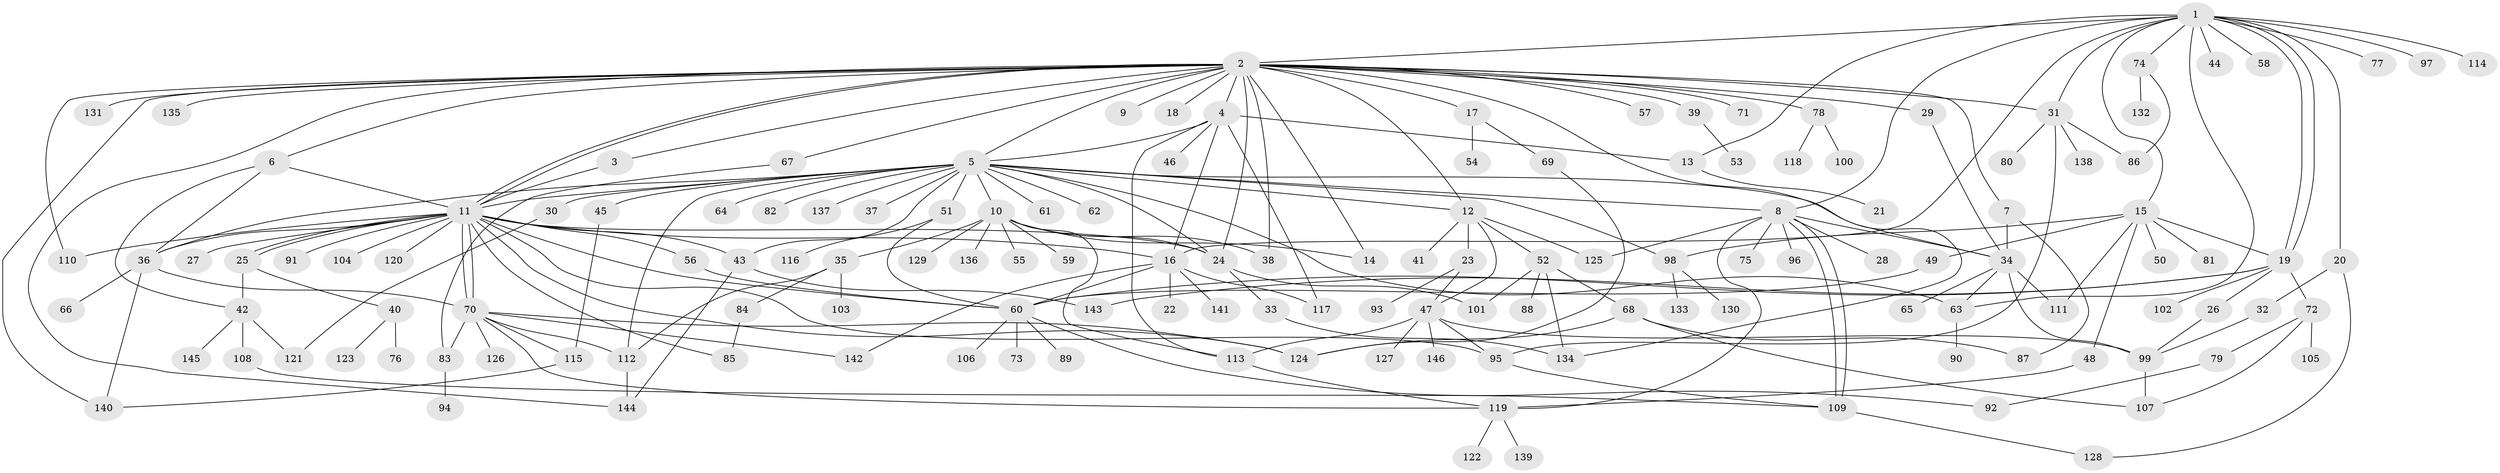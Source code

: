 // Generated by graph-tools (version 1.1) at 2025/48/03/09/25 04:48:14]
// undirected, 146 vertices, 223 edges
graph export_dot {
graph [start="1"]
  node [color=gray90,style=filled];
  1;
  2;
  3;
  4;
  5;
  6;
  7;
  8;
  9;
  10;
  11;
  12;
  13;
  14;
  15;
  16;
  17;
  18;
  19;
  20;
  21;
  22;
  23;
  24;
  25;
  26;
  27;
  28;
  29;
  30;
  31;
  32;
  33;
  34;
  35;
  36;
  37;
  38;
  39;
  40;
  41;
  42;
  43;
  44;
  45;
  46;
  47;
  48;
  49;
  50;
  51;
  52;
  53;
  54;
  55;
  56;
  57;
  58;
  59;
  60;
  61;
  62;
  63;
  64;
  65;
  66;
  67;
  68;
  69;
  70;
  71;
  72;
  73;
  74;
  75;
  76;
  77;
  78;
  79;
  80;
  81;
  82;
  83;
  84;
  85;
  86;
  87;
  88;
  89;
  90;
  91;
  92;
  93;
  94;
  95;
  96;
  97;
  98;
  99;
  100;
  101;
  102;
  103;
  104;
  105;
  106;
  107;
  108;
  109;
  110;
  111;
  112;
  113;
  114;
  115;
  116;
  117;
  118;
  119;
  120;
  121;
  122;
  123;
  124;
  125;
  126;
  127;
  128;
  129;
  130;
  131;
  132;
  133;
  134;
  135;
  136;
  137;
  138;
  139;
  140;
  141;
  142;
  143;
  144;
  145;
  146;
  1 -- 2;
  1 -- 8;
  1 -- 13;
  1 -- 15;
  1 -- 16;
  1 -- 19;
  1 -- 19;
  1 -- 20;
  1 -- 31;
  1 -- 44;
  1 -- 58;
  1 -- 63;
  1 -- 74;
  1 -- 77;
  1 -- 97;
  1 -- 114;
  2 -- 3;
  2 -- 4;
  2 -- 5;
  2 -- 6;
  2 -- 7;
  2 -- 9;
  2 -- 11;
  2 -- 11;
  2 -- 12;
  2 -- 14;
  2 -- 17;
  2 -- 18;
  2 -- 24;
  2 -- 29;
  2 -- 31;
  2 -- 38;
  2 -- 39;
  2 -- 57;
  2 -- 67;
  2 -- 71;
  2 -- 78;
  2 -- 110;
  2 -- 131;
  2 -- 134;
  2 -- 135;
  2 -- 140;
  2 -- 144;
  3 -- 11;
  4 -- 5;
  4 -- 13;
  4 -- 16;
  4 -- 46;
  4 -- 113;
  4 -- 117;
  5 -- 8;
  5 -- 10;
  5 -- 11;
  5 -- 12;
  5 -- 24;
  5 -- 30;
  5 -- 34;
  5 -- 36;
  5 -- 37;
  5 -- 43;
  5 -- 45;
  5 -- 51;
  5 -- 61;
  5 -- 62;
  5 -- 63;
  5 -- 64;
  5 -- 82;
  5 -- 98;
  5 -- 112;
  5 -- 137;
  6 -- 11;
  6 -- 36;
  6 -- 42;
  7 -- 34;
  7 -- 87;
  8 -- 28;
  8 -- 34;
  8 -- 75;
  8 -- 96;
  8 -- 109;
  8 -- 109;
  8 -- 119;
  8 -- 125;
  10 -- 14;
  10 -- 24;
  10 -- 35;
  10 -- 38;
  10 -- 55;
  10 -- 59;
  10 -- 113;
  10 -- 129;
  10 -- 136;
  11 -- 16;
  11 -- 24;
  11 -- 25;
  11 -- 25;
  11 -- 27;
  11 -- 36;
  11 -- 43;
  11 -- 56;
  11 -- 60;
  11 -- 70;
  11 -- 70;
  11 -- 85;
  11 -- 91;
  11 -- 95;
  11 -- 104;
  11 -- 110;
  11 -- 120;
  11 -- 124;
  12 -- 23;
  12 -- 41;
  12 -- 47;
  12 -- 52;
  12 -- 125;
  13 -- 21;
  15 -- 19;
  15 -- 48;
  15 -- 49;
  15 -- 50;
  15 -- 81;
  15 -- 98;
  15 -- 111;
  16 -- 22;
  16 -- 60;
  16 -- 117;
  16 -- 141;
  16 -- 142;
  17 -- 54;
  17 -- 69;
  19 -- 26;
  19 -- 60;
  19 -- 72;
  19 -- 102;
  19 -- 143;
  20 -- 32;
  20 -- 128;
  23 -- 47;
  23 -- 93;
  24 -- 33;
  24 -- 101;
  25 -- 40;
  25 -- 42;
  26 -- 99;
  29 -- 34;
  30 -- 121;
  31 -- 80;
  31 -- 86;
  31 -- 95;
  31 -- 138;
  32 -- 99;
  33 -- 134;
  34 -- 63;
  34 -- 65;
  34 -- 99;
  34 -- 111;
  35 -- 84;
  35 -- 103;
  35 -- 112;
  36 -- 66;
  36 -- 70;
  36 -- 140;
  39 -- 53;
  40 -- 76;
  40 -- 123;
  42 -- 108;
  42 -- 121;
  42 -- 145;
  43 -- 143;
  43 -- 144;
  45 -- 115;
  47 -- 95;
  47 -- 99;
  47 -- 113;
  47 -- 127;
  47 -- 146;
  48 -- 119;
  49 -- 60;
  51 -- 60;
  51 -- 116;
  52 -- 68;
  52 -- 88;
  52 -- 101;
  52 -- 134;
  56 -- 60;
  60 -- 73;
  60 -- 89;
  60 -- 92;
  60 -- 106;
  63 -- 90;
  67 -- 83;
  68 -- 87;
  68 -- 107;
  68 -- 124;
  69 -- 124;
  70 -- 83;
  70 -- 112;
  70 -- 115;
  70 -- 119;
  70 -- 124;
  70 -- 126;
  70 -- 142;
  72 -- 79;
  72 -- 105;
  72 -- 107;
  74 -- 86;
  74 -- 132;
  78 -- 100;
  78 -- 118;
  79 -- 92;
  83 -- 94;
  84 -- 85;
  95 -- 109;
  98 -- 130;
  98 -- 133;
  99 -- 107;
  108 -- 109;
  109 -- 128;
  112 -- 144;
  113 -- 119;
  115 -- 140;
  119 -- 122;
  119 -- 139;
}
